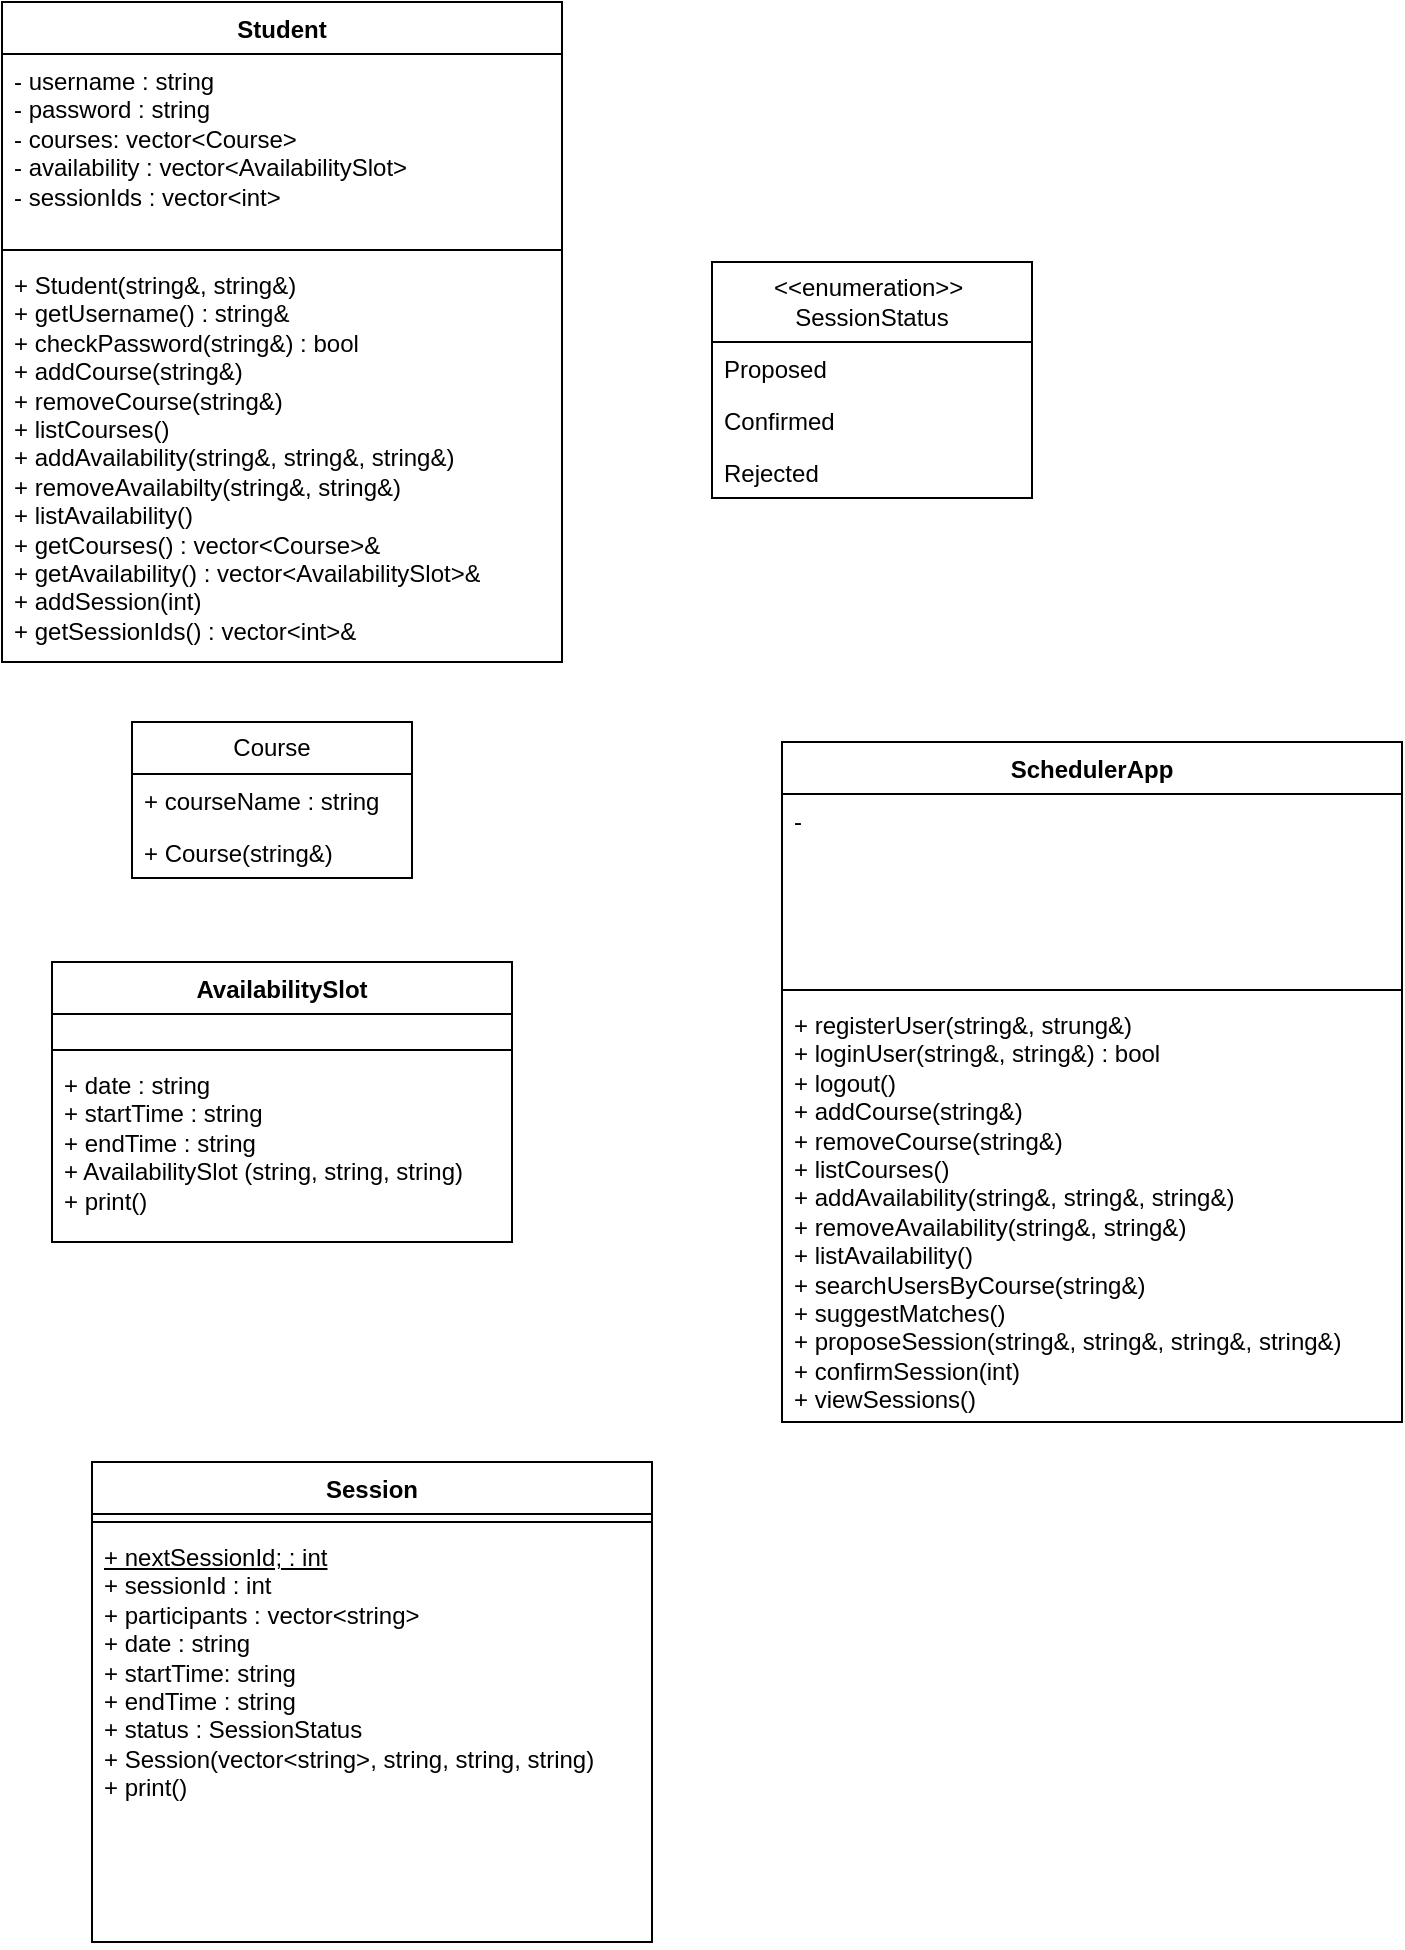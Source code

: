 <mxfile version="28.1.1">
  <diagram name="Page-1" id="iCIfBXsroeIGgDSJSOF-">
    <mxGraphModel dx="823" dy="1241" grid="1" gridSize="10" guides="1" tooltips="1" connect="1" arrows="1" fold="1" page="1" pageScale="1" pageWidth="850" pageHeight="1100" math="0" shadow="0">
      <root>
        <mxCell id="0" />
        <mxCell id="1" parent="0" />
        <mxCell id="YuhIVKStx1-ACCJHpqW6-1" value="Student" style="swimlane;fontStyle=1;align=center;verticalAlign=top;childLayout=stackLayout;horizontal=1;startSize=26;horizontalStack=0;resizeParent=1;resizeParentMax=0;resizeLast=0;collapsible=1;marginBottom=0;whiteSpace=wrap;html=1;" vertex="1" parent="1">
          <mxGeometry x="35" y="60" width="280" height="330" as="geometry" />
        </mxCell>
        <mxCell id="YuhIVKStx1-ACCJHpqW6-2" value="- username : string&lt;div&gt;- password : string&lt;/div&gt;&lt;div&gt;- courses: vector&amp;lt;Course&amp;gt;&lt;/div&gt;&lt;div&gt;- availability : vector&amp;lt;AvailabilitySlot&amp;gt;&lt;/div&gt;&lt;div&gt;- sessionIds : vector&amp;lt;int&amp;gt;&lt;/div&gt;" style="text;strokeColor=none;fillColor=none;align=left;verticalAlign=top;spacingLeft=4;spacingRight=4;overflow=hidden;rotatable=0;points=[[0,0.5],[1,0.5]];portConstraint=eastwest;whiteSpace=wrap;html=1;" vertex="1" parent="YuhIVKStx1-ACCJHpqW6-1">
          <mxGeometry y="26" width="280" height="94" as="geometry" />
        </mxCell>
        <mxCell id="YuhIVKStx1-ACCJHpqW6-3" value="" style="line;strokeWidth=1;fillColor=none;align=left;verticalAlign=middle;spacingTop=-1;spacingLeft=3;spacingRight=3;rotatable=0;labelPosition=right;points=[];portConstraint=eastwest;strokeColor=inherit;" vertex="1" parent="YuhIVKStx1-ACCJHpqW6-1">
          <mxGeometry y="120" width="280" height="8" as="geometry" />
        </mxCell>
        <mxCell id="YuhIVKStx1-ACCJHpqW6-4" value="&lt;div&gt;+ Student(string&amp;amp;, string&amp;amp;)&lt;/div&gt;&lt;div&gt;+ getUsername() : string&amp;amp;&lt;/div&gt;+ checkPassword(string&amp;amp;) : bool&lt;br&gt;&lt;div&gt;+ addCourse(string&amp;amp;)&lt;/div&gt;&lt;div&gt;+ removeCourse(string&amp;amp;)&lt;/div&gt;&lt;div&gt;+ listCourses()&lt;/div&gt;&lt;div&gt;+ addAvailability(string&amp;amp;, string&amp;amp;, string&amp;amp;)&lt;/div&gt;&lt;div&gt;+ removeAvailabilty(string&amp;amp;, string&amp;amp;)&lt;/div&gt;&lt;div&gt;+ listAvailability()&lt;/div&gt;&lt;div&gt;+ getCourses() : vector&amp;lt;Course&amp;gt;&amp;amp;&lt;/div&gt;&lt;div&gt;+ getAvailability() : vector&amp;lt;AvailabilitySlot&amp;gt;&amp;amp;&lt;/div&gt;&lt;div&gt;+ addSession(int)&lt;/div&gt;&lt;div&gt;+ getSessionIds() : vector&amp;lt;int&amp;gt;&amp;amp;&lt;/div&gt;&lt;div&gt;&lt;br&gt;&lt;/div&gt;" style="text;strokeColor=none;fillColor=none;align=left;verticalAlign=top;spacingLeft=4;spacingRight=4;overflow=hidden;rotatable=0;points=[[0,0.5],[1,0.5]];portConstraint=eastwest;whiteSpace=wrap;html=1;" vertex="1" parent="YuhIVKStx1-ACCJHpqW6-1">
          <mxGeometry y="128" width="280" height="202" as="geometry" />
        </mxCell>
        <mxCell id="YuhIVKStx1-ACCJHpqW6-9" value="AvailabilitySlot" style="swimlane;fontStyle=1;align=center;verticalAlign=top;childLayout=stackLayout;horizontal=1;startSize=26;horizontalStack=0;resizeParent=1;resizeParentMax=0;resizeLast=0;collapsible=1;marginBottom=0;whiteSpace=wrap;html=1;" vertex="1" parent="1">
          <mxGeometry x="60" y="540" width="230" height="140" as="geometry" />
        </mxCell>
        <mxCell id="YuhIVKStx1-ACCJHpqW6-10" value="&lt;div&gt;&lt;br&gt;&lt;/div&gt;" style="text;strokeColor=none;fillColor=none;align=left;verticalAlign=top;spacingLeft=4;spacingRight=4;overflow=hidden;rotatable=0;points=[[0,0.5],[1,0.5]];portConstraint=eastwest;whiteSpace=wrap;html=1;" vertex="1" parent="YuhIVKStx1-ACCJHpqW6-9">
          <mxGeometry y="26" width="230" height="14" as="geometry" />
        </mxCell>
        <mxCell id="YuhIVKStx1-ACCJHpqW6-11" value="" style="line;strokeWidth=1;fillColor=none;align=left;verticalAlign=middle;spacingTop=-1;spacingLeft=3;spacingRight=3;rotatable=0;labelPosition=right;points=[];portConstraint=eastwest;strokeColor=inherit;" vertex="1" parent="YuhIVKStx1-ACCJHpqW6-9">
          <mxGeometry y="40" width="230" height="8" as="geometry" />
        </mxCell>
        <mxCell id="YuhIVKStx1-ACCJHpqW6-12" value="&lt;div&gt;+&lt;span style=&quot;background-color: transparent; color: light-dark(rgb(0, 0, 0), rgb(255, 255, 255));&quot;&gt;&amp;nbsp;date : string&lt;/span&gt;&lt;/div&gt;&lt;div&gt;+ startTime : string&lt;/div&gt;&lt;div&gt;+ endTime : string&lt;/div&gt;+ AvailabilitySlot (string, string, string)&lt;div&gt;+ print()&lt;br&gt;&lt;div&gt;&lt;br&gt;&lt;/div&gt;&lt;/div&gt;" style="text;strokeColor=none;fillColor=none;align=left;verticalAlign=top;spacingLeft=4;spacingRight=4;overflow=hidden;rotatable=0;points=[[0,0.5],[1,0.5]];portConstraint=eastwest;whiteSpace=wrap;html=1;" vertex="1" parent="YuhIVKStx1-ACCJHpqW6-9">
          <mxGeometry y="48" width="230" height="92" as="geometry" />
        </mxCell>
        <mxCell id="YuhIVKStx1-ACCJHpqW6-14" value="Session" style="swimlane;fontStyle=1;align=center;verticalAlign=top;childLayout=stackLayout;horizontal=1;startSize=26;horizontalStack=0;resizeParent=1;resizeParentMax=0;resizeLast=0;collapsible=1;marginBottom=0;whiteSpace=wrap;html=1;" vertex="1" parent="1">
          <mxGeometry x="80" y="790" width="280" height="240" as="geometry" />
        </mxCell>
        <mxCell id="YuhIVKStx1-ACCJHpqW6-16" value="" style="line;strokeWidth=1;fillColor=none;align=left;verticalAlign=middle;spacingTop=-1;spacingLeft=3;spacingRight=3;rotatable=0;labelPosition=right;points=[];portConstraint=eastwest;strokeColor=inherit;" vertex="1" parent="YuhIVKStx1-ACCJHpqW6-14">
          <mxGeometry y="26" width="280" height="8" as="geometry" />
        </mxCell>
        <mxCell id="YuhIVKStx1-ACCJHpqW6-17" value="&lt;u&gt;+ nextSessionId; : int&lt;/u&gt;&lt;div&gt;+ sessionId : int&lt;/div&gt;&lt;div&gt;+ participants : vector&amp;lt;string&amp;gt;&lt;/div&gt;&lt;div&gt;+ date : string&lt;/div&gt;&lt;div&gt;+ startTime: string&lt;/div&gt;&lt;div&gt;+ endTime : string&lt;/div&gt;&lt;div&gt;+ status : SessionStatus&lt;/div&gt;&lt;div&gt;+ Session(vector&amp;lt;string&amp;gt;, string, string, string)&lt;/div&gt;&lt;div&gt;+ print()&lt;/div&gt;" style="text;strokeColor=none;fillColor=none;align=left;verticalAlign=top;spacingLeft=4;spacingRight=4;overflow=hidden;rotatable=0;points=[[0,0.5],[1,0.5]];portConstraint=eastwest;whiteSpace=wrap;html=1;" vertex="1" parent="YuhIVKStx1-ACCJHpqW6-14">
          <mxGeometry y="34" width="280" height="206" as="geometry" />
        </mxCell>
        <mxCell id="YuhIVKStx1-ACCJHpqW6-22" value="&amp;lt;&amp;lt;enumeration&amp;gt;&amp;gt;&amp;nbsp;&lt;div&gt;SessionStatus&lt;/div&gt;" style="swimlane;fontStyle=0;childLayout=stackLayout;horizontal=1;startSize=40;fillColor=none;horizontalStack=0;resizeParent=1;resizeParentMax=0;resizeLast=0;collapsible=1;marginBottom=0;whiteSpace=wrap;html=1;" vertex="1" parent="1">
          <mxGeometry x="390" y="190" width="160" height="118" as="geometry" />
        </mxCell>
        <mxCell id="YuhIVKStx1-ACCJHpqW6-23" value="Proposed" style="text;strokeColor=none;fillColor=none;align=left;verticalAlign=top;spacingLeft=4;spacingRight=4;overflow=hidden;rotatable=0;points=[[0,0.5],[1,0.5]];portConstraint=eastwest;whiteSpace=wrap;html=1;" vertex="1" parent="YuhIVKStx1-ACCJHpqW6-22">
          <mxGeometry y="40" width="160" height="26" as="geometry" />
        </mxCell>
        <mxCell id="YuhIVKStx1-ACCJHpqW6-24" value="Confirmed" style="text;strokeColor=none;fillColor=none;align=left;verticalAlign=top;spacingLeft=4;spacingRight=4;overflow=hidden;rotatable=0;points=[[0,0.5],[1,0.5]];portConstraint=eastwest;whiteSpace=wrap;html=1;" vertex="1" parent="YuhIVKStx1-ACCJHpqW6-22">
          <mxGeometry y="66" width="160" height="26" as="geometry" />
        </mxCell>
        <mxCell id="YuhIVKStx1-ACCJHpqW6-25" value="Rejected" style="text;strokeColor=none;fillColor=none;align=left;verticalAlign=top;spacingLeft=4;spacingRight=4;overflow=hidden;rotatable=0;points=[[0,0.5],[1,0.5]];portConstraint=eastwest;whiteSpace=wrap;html=1;" vertex="1" parent="YuhIVKStx1-ACCJHpqW6-22">
          <mxGeometry y="92" width="160" height="26" as="geometry" />
        </mxCell>
        <mxCell id="YuhIVKStx1-ACCJHpqW6-26" value="SchedulerApp" style="swimlane;fontStyle=1;align=center;verticalAlign=top;childLayout=stackLayout;horizontal=1;startSize=26;horizontalStack=0;resizeParent=1;resizeParentMax=0;resizeLast=0;collapsible=1;marginBottom=0;whiteSpace=wrap;html=1;" vertex="1" parent="1">
          <mxGeometry x="425" y="430" width="310" height="340" as="geometry" />
        </mxCell>
        <mxCell id="YuhIVKStx1-ACCJHpqW6-27" value="-&amp;nbsp;" style="text;strokeColor=none;fillColor=none;align=left;verticalAlign=top;spacingLeft=4;spacingRight=4;overflow=hidden;rotatable=0;points=[[0,0.5],[1,0.5]];portConstraint=eastwest;whiteSpace=wrap;html=1;" vertex="1" parent="YuhIVKStx1-ACCJHpqW6-26">
          <mxGeometry y="26" width="310" height="94" as="geometry" />
        </mxCell>
        <mxCell id="YuhIVKStx1-ACCJHpqW6-28" value="" style="line;strokeWidth=1;fillColor=none;align=left;verticalAlign=middle;spacingTop=-1;spacingLeft=3;spacingRight=3;rotatable=0;labelPosition=right;points=[];portConstraint=eastwest;strokeColor=inherit;" vertex="1" parent="YuhIVKStx1-ACCJHpqW6-26">
          <mxGeometry y="120" width="310" height="8" as="geometry" />
        </mxCell>
        <mxCell id="YuhIVKStx1-ACCJHpqW6-29" value="+ registerUser(string&amp;amp;, strung&amp;amp;)&lt;div&gt;+ loginUser(string&amp;amp;, string&amp;amp;) : bool&lt;/div&gt;&lt;div&gt;+ logout()&lt;/div&gt;&lt;div&gt;+ addCourse(string&amp;amp;)&lt;/div&gt;&lt;div&gt;+ removeCourse(string&amp;amp;)&lt;/div&gt;&lt;div&gt;+ listCourses()&lt;/div&gt;&lt;div&gt;+ addAvailability(string&amp;amp;, string&amp;amp;, string&amp;amp;)&lt;/div&gt;&lt;div&gt;+ removeAvailability(string&amp;amp;, string&amp;amp;)&lt;/div&gt;&lt;div&gt;+ listAvailability()&lt;/div&gt;&lt;div&gt;+ searchUsersByCourse(string&amp;amp;)&lt;/div&gt;&lt;div&gt;+ suggestMatches()&lt;/div&gt;&lt;div&gt;+ proposeSession(string&amp;amp;, string&amp;amp;, string&amp;amp;, string&amp;amp;)&lt;/div&gt;&lt;div&gt;+ confirmSession(int)&lt;/div&gt;&lt;div&gt;+ viewSessions()&lt;/div&gt;" style="text;strokeColor=none;fillColor=none;align=left;verticalAlign=top;spacingLeft=4;spacingRight=4;overflow=hidden;rotatable=0;points=[[0,0.5],[1,0.5]];portConstraint=eastwest;whiteSpace=wrap;html=1;" vertex="1" parent="YuhIVKStx1-ACCJHpqW6-26">
          <mxGeometry y="128" width="310" height="212" as="geometry" />
        </mxCell>
        <mxCell id="YuhIVKStx1-ACCJHpqW6-34" value="Course" style="swimlane;fontStyle=0;childLayout=stackLayout;horizontal=1;startSize=26;fillColor=none;horizontalStack=0;resizeParent=1;resizeParentMax=0;resizeLast=0;collapsible=1;marginBottom=0;whiteSpace=wrap;html=1;" vertex="1" parent="1">
          <mxGeometry x="100" y="420" width="140" height="78" as="geometry" />
        </mxCell>
        <mxCell id="YuhIVKStx1-ACCJHpqW6-35" value="+ courseName : string" style="text;strokeColor=none;fillColor=none;align=left;verticalAlign=top;spacingLeft=4;spacingRight=4;overflow=hidden;rotatable=0;points=[[0,0.5],[1,0.5]];portConstraint=eastwest;whiteSpace=wrap;html=1;" vertex="1" parent="YuhIVKStx1-ACCJHpqW6-34">
          <mxGeometry y="26" width="140" height="26" as="geometry" />
        </mxCell>
        <mxCell id="YuhIVKStx1-ACCJHpqW6-36" value="+ Course(string&amp;amp;)" style="text;strokeColor=none;fillColor=none;align=left;verticalAlign=top;spacingLeft=4;spacingRight=4;overflow=hidden;rotatable=0;points=[[0,0.5],[1,0.5]];portConstraint=eastwest;whiteSpace=wrap;html=1;" vertex="1" parent="YuhIVKStx1-ACCJHpqW6-34">
          <mxGeometry y="52" width="140" height="26" as="geometry" />
        </mxCell>
      </root>
    </mxGraphModel>
  </diagram>
</mxfile>
